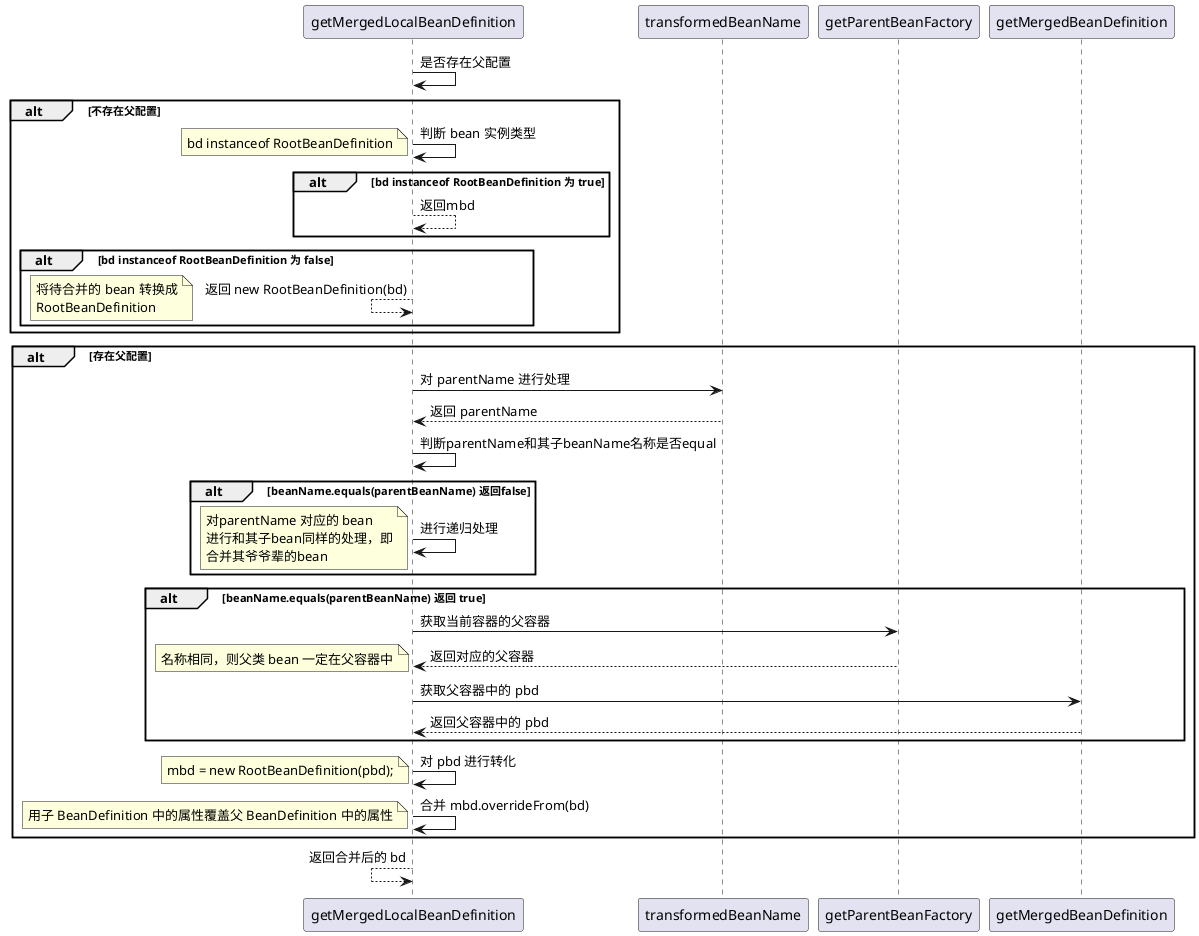 @startuml
getMergedLocalBeanDefinition -> getMergedLocalBeanDefinition: 是否存在父配置
alt 不存在父配置
    getMergedLocalBeanDefinition -> getMergedLocalBeanDefinition: 判断 bean 实例类型
    note left:bd instanceof RootBeanDefinition
    alt bd instanceof RootBeanDefinition 为 true
        return 返回mbd
    end

    alt bd instanceof RootBeanDefinition 为 false
        getMergedLocalBeanDefinition <-- getMergedLocalBeanDefinition:返回 new RootBeanDefinition(bd)
        note left
            将待合并的 bean 转换成
            RootBeanDefinition
        end note
    end
end

alt 存在父配置
    getMergedLocalBeanDefinition -> transformedBeanName: 对 parentName 进行处理
    getMergedLocalBeanDefinition <-- transformedBeanName: 返回 parentName
    getMergedLocalBeanDefinition -> getMergedLocalBeanDefinition:判断parentName和其子beanName名称是否equal
    alt beanName.equals(parentBeanName) 返回false
         getMergedLocalBeanDefinition -> getMergedLocalBeanDefinition:进行递归处理
         note left
             对parentName 对应的 bean
             进行和其子bean同样的处理，即
             合并其爷爷辈的bean
         end note
    end
    alt beanName.equals(parentBeanName) 返回 true
       getMergedLocalBeanDefinition -> getParentBeanFactory: 获取当前容器的父容器
       getMergedLocalBeanDefinition <-- getParentBeanFactory: 返回对应的父容器
       note left:名称相同，则父类 bean 一定在父容器中
       getMergedLocalBeanDefinition -> getMergedBeanDefinition: 获取父容器中的 pbd
       getMergedLocalBeanDefinition <-- getMergedBeanDefinition: 返回父容器中的 pbd
    end
     getMergedLocalBeanDefinition -> getMergedLocalBeanDefinition:对 pbd 进行转化
     note left:mbd = new RootBeanDefinition(pbd);
     getMergedLocalBeanDefinition -> getMergedLocalBeanDefinition:合并 mbd.overrideFrom(bd)
     note left:用子 BeanDefinition 中的属性覆盖父 BeanDefinition 中的属性
end
getMergedLocalBeanDefinition <-- getMergedLocalBeanDefinition: 返回合并后的 bd
@enduml
